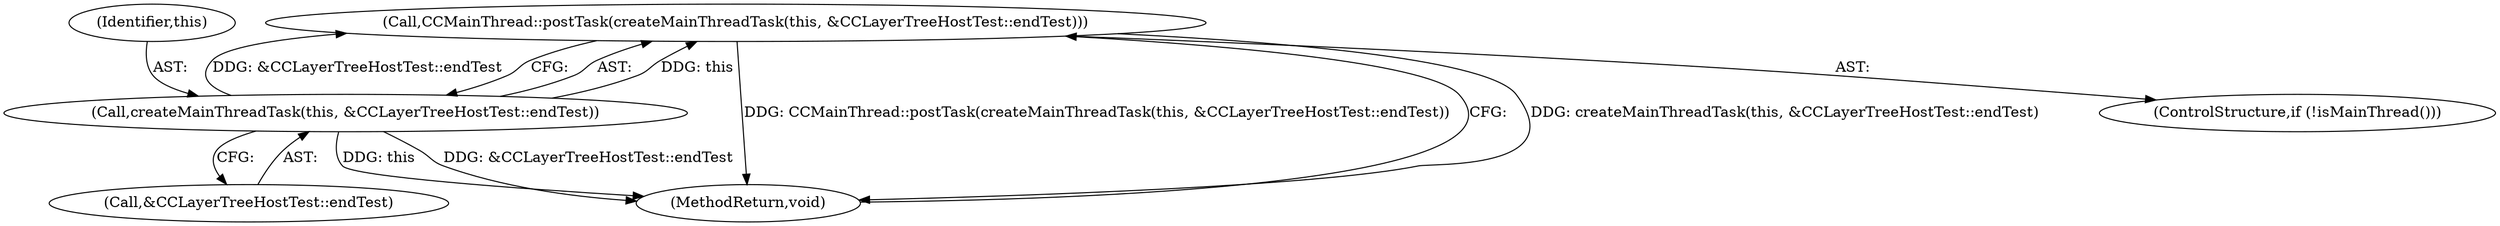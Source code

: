 digraph "1_Chrome_88c4913f11967abfd08a8b22b4423710322ac49b_6@API" {
"1000105" [label="(Call,CCMainThread::postTask(createMainThreadTask(this, &CCLayerTreeHostTest::endTest)))"];
"1000106" [label="(Call,createMainThreadTask(this, &CCLayerTreeHostTest::endTest))"];
"1000107" [label="(Identifier,this)"];
"1000122" [label="(MethodReturn,void)"];
"1000105" [label="(Call,CCMainThread::postTask(createMainThreadTask(this, &CCLayerTreeHostTest::endTest)))"];
"1000102" [label="(ControlStructure,if (!isMainThread()))"];
"1000108" [label="(Call,&CCLayerTreeHostTest::endTest)"];
"1000106" [label="(Call,createMainThreadTask(this, &CCLayerTreeHostTest::endTest))"];
"1000105" -> "1000102"  [label="AST: "];
"1000105" -> "1000106"  [label="CFG: "];
"1000106" -> "1000105"  [label="AST: "];
"1000122" -> "1000105"  [label="CFG: "];
"1000105" -> "1000122"  [label="DDG: CCMainThread::postTask(createMainThreadTask(this, &CCLayerTreeHostTest::endTest))"];
"1000105" -> "1000122"  [label="DDG: createMainThreadTask(this, &CCLayerTreeHostTest::endTest)"];
"1000106" -> "1000105"  [label="DDG: this"];
"1000106" -> "1000105"  [label="DDG: &CCLayerTreeHostTest::endTest"];
"1000106" -> "1000108"  [label="CFG: "];
"1000107" -> "1000106"  [label="AST: "];
"1000108" -> "1000106"  [label="AST: "];
"1000106" -> "1000122"  [label="DDG: &CCLayerTreeHostTest::endTest"];
"1000106" -> "1000122"  [label="DDG: this"];
}
